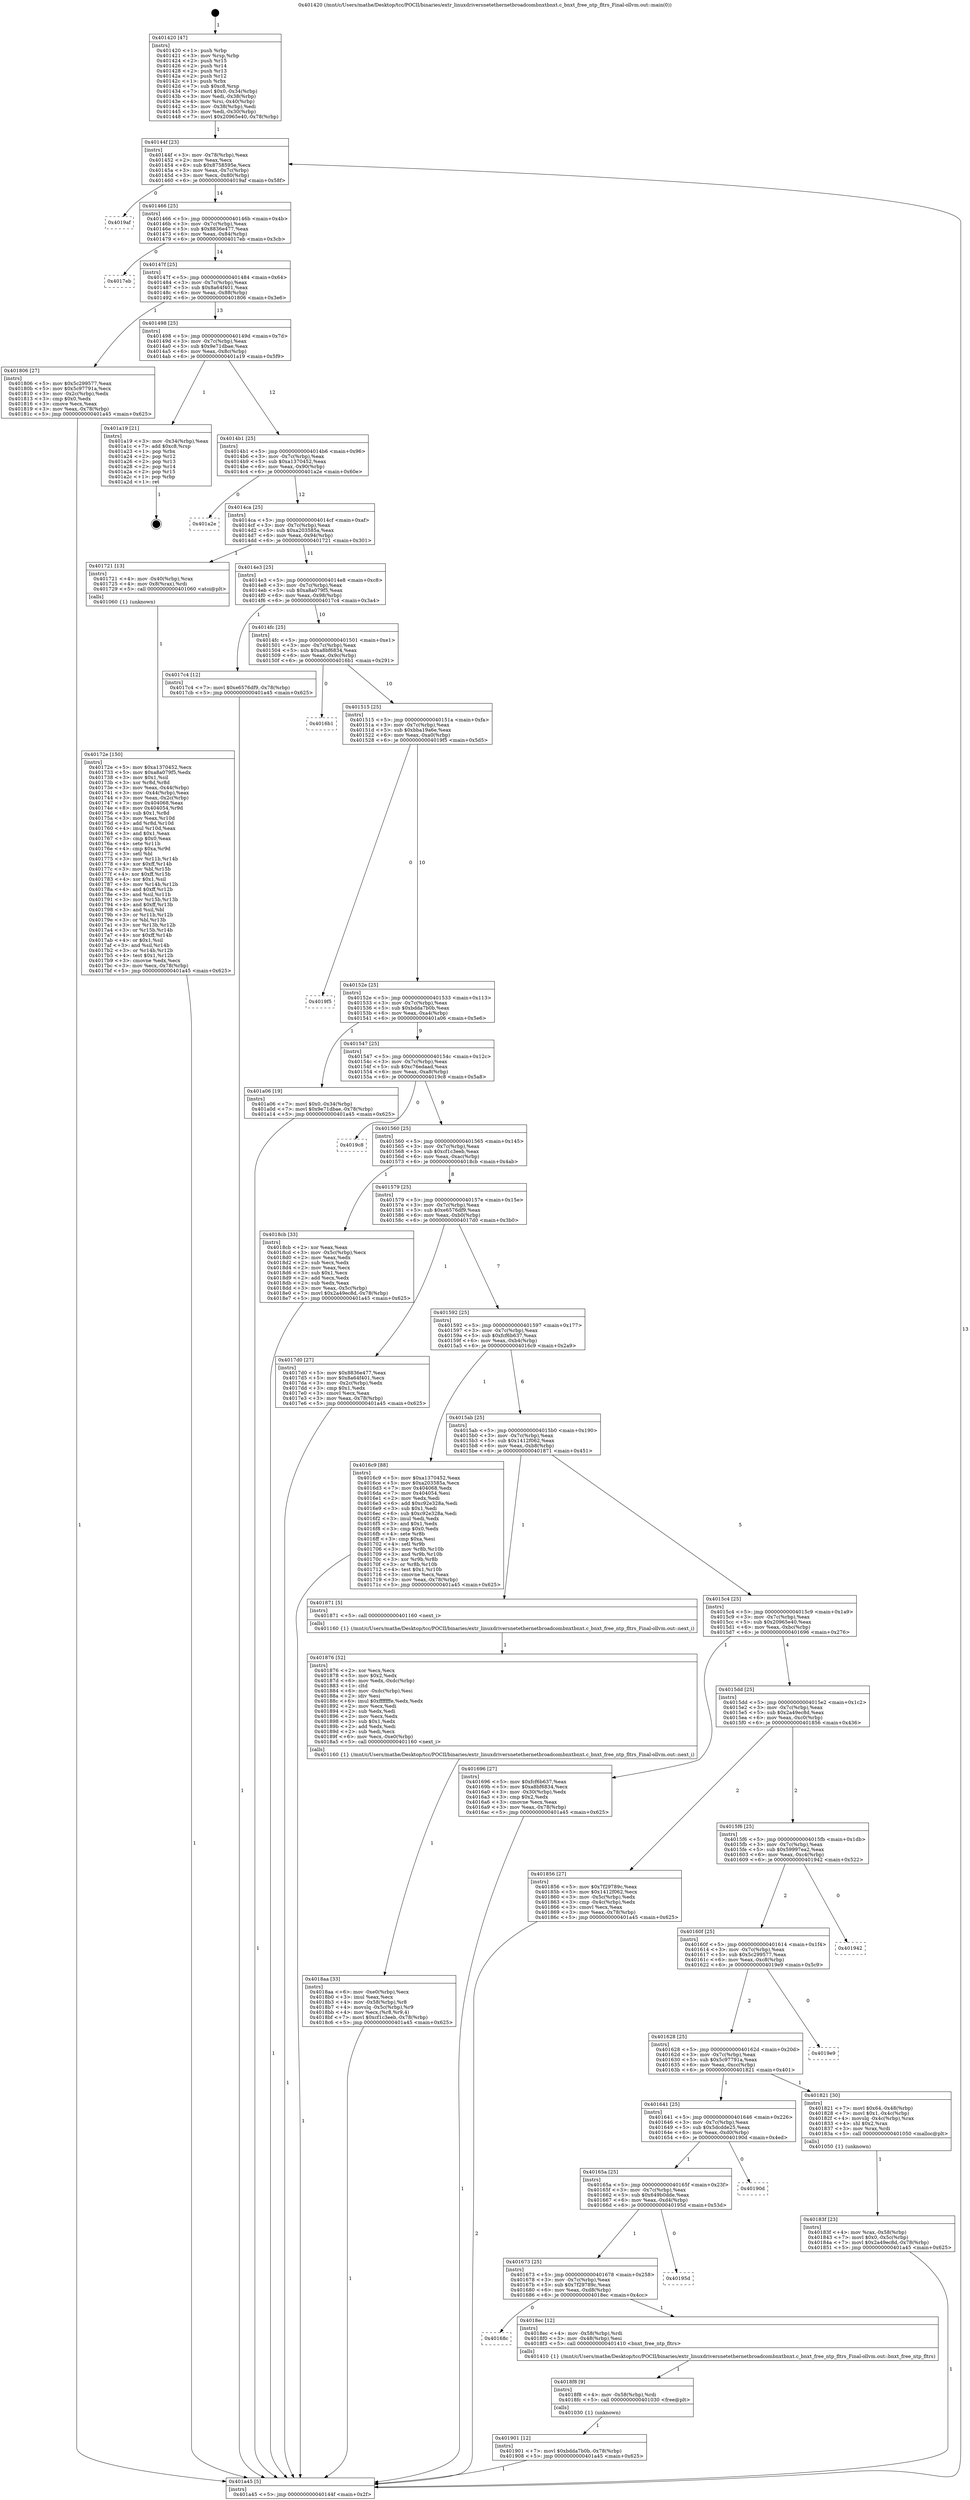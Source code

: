 digraph "0x401420" {
  label = "0x401420 (/mnt/c/Users/mathe/Desktop/tcc/POCII/binaries/extr_linuxdriversnetethernetbroadcombnxtbnxt.c_bnxt_free_ntp_fltrs_Final-ollvm.out::main(0))"
  labelloc = "t"
  node[shape=record]

  Entry [label="",width=0.3,height=0.3,shape=circle,fillcolor=black,style=filled]
  "0x40144f" [label="{
     0x40144f [23]\l
     | [instrs]\l
     &nbsp;&nbsp;0x40144f \<+3\>: mov -0x78(%rbp),%eax\l
     &nbsp;&nbsp;0x401452 \<+2\>: mov %eax,%ecx\l
     &nbsp;&nbsp;0x401454 \<+6\>: sub $0x8758595e,%ecx\l
     &nbsp;&nbsp;0x40145a \<+3\>: mov %eax,-0x7c(%rbp)\l
     &nbsp;&nbsp;0x40145d \<+3\>: mov %ecx,-0x80(%rbp)\l
     &nbsp;&nbsp;0x401460 \<+6\>: je 00000000004019af \<main+0x58f\>\l
  }"]
  "0x4019af" [label="{
     0x4019af\l
  }", style=dashed]
  "0x401466" [label="{
     0x401466 [25]\l
     | [instrs]\l
     &nbsp;&nbsp;0x401466 \<+5\>: jmp 000000000040146b \<main+0x4b\>\l
     &nbsp;&nbsp;0x40146b \<+3\>: mov -0x7c(%rbp),%eax\l
     &nbsp;&nbsp;0x40146e \<+5\>: sub $0x8836e477,%eax\l
     &nbsp;&nbsp;0x401473 \<+6\>: mov %eax,-0x84(%rbp)\l
     &nbsp;&nbsp;0x401479 \<+6\>: je 00000000004017eb \<main+0x3cb\>\l
  }"]
  Exit [label="",width=0.3,height=0.3,shape=circle,fillcolor=black,style=filled,peripheries=2]
  "0x4017eb" [label="{
     0x4017eb\l
  }", style=dashed]
  "0x40147f" [label="{
     0x40147f [25]\l
     | [instrs]\l
     &nbsp;&nbsp;0x40147f \<+5\>: jmp 0000000000401484 \<main+0x64\>\l
     &nbsp;&nbsp;0x401484 \<+3\>: mov -0x7c(%rbp),%eax\l
     &nbsp;&nbsp;0x401487 \<+5\>: sub $0x8a64f401,%eax\l
     &nbsp;&nbsp;0x40148c \<+6\>: mov %eax,-0x88(%rbp)\l
     &nbsp;&nbsp;0x401492 \<+6\>: je 0000000000401806 \<main+0x3e6\>\l
  }"]
  "0x401901" [label="{
     0x401901 [12]\l
     | [instrs]\l
     &nbsp;&nbsp;0x401901 \<+7\>: movl $0xbdda7b0b,-0x78(%rbp)\l
     &nbsp;&nbsp;0x401908 \<+5\>: jmp 0000000000401a45 \<main+0x625\>\l
  }"]
  "0x401806" [label="{
     0x401806 [27]\l
     | [instrs]\l
     &nbsp;&nbsp;0x401806 \<+5\>: mov $0x5c299577,%eax\l
     &nbsp;&nbsp;0x40180b \<+5\>: mov $0x5c97791a,%ecx\l
     &nbsp;&nbsp;0x401810 \<+3\>: mov -0x2c(%rbp),%edx\l
     &nbsp;&nbsp;0x401813 \<+3\>: cmp $0x0,%edx\l
     &nbsp;&nbsp;0x401816 \<+3\>: cmove %ecx,%eax\l
     &nbsp;&nbsp;0x401819 \<+3\>: mov %eax,-0x78(%rbp)\l
     &nbsp;&nbsp;0x40181c \<+5\>: jmp 0000000000401a45 \<main+0x625\>\l
  }"]
  "0x401498" [label="{
     0x401498 [25]\l
     | [instrs]\l
     &nbsp;&nbsp;0x401498 \<+5\>: jmp 000000000040149d \<main+0x7d\>\l
     &nbsp;&nbsp;0x40149d \<+3\>: mov -0x7c(%rbp),%eax\l
     &nbsp;&nbsp;0x4014a0 \<+5\>: sub $0x9e71dbae,%eax\l
     &nbsp;&nbsp;0x4014a5 \<+6\>: mov %eax,-0x8c(%rbp)\l
     &nbsp;&nbsp;0x4014ab \<+6\>: je 0000000000401a19 \<main+0x5f9\>\l
  }"]
  "0x4018f8" [label="{
     0x4018f8 [9]\l
     | [instrs]\l
     &nbsp;&nbsp;0x4018f8 \<+4\>: mov -0x58(%rbp),%rdi\l
     &nbsp;&nbsp;0x4018fc \<+5\>: call 0000000000401030 \<free@plt\>\l
     | [calls]\l
     &nbsp;&nbsp;0x401030 \{1\} (unknown)\l
  }"]
  "0x401a19" [label="{
     0x401a19 [21]\l
     | [instrs]\l
     &nbsp;&nbsp;0x401a19 \<+3\>: mov -0x34(%rbp),%eax\l
     &nbsp;&nbsp;0x401a1c \<+7\>: add $0xc8,%rsp\l
     &nbsp;&nbsp;0x401a23 \<+1\>: pop %rbx\l
     &nbsp;&nbsp;0x401a24 \<+2\>: pop %r12\l
     &nbsp;&nbsp;0x401a26 \<+2\>: pop %r13\l
     &nbsp;&nbsp;0x401a28 \<+2\>: pop %r14\l
     &nbsp;&nbsp;0x401a2a \<+2\>: pop %r15\l
     &nbsp;&nbsp;0x401a2c \<+1\>: pop %rbp\l
     &nbsp;&nbsp;0x401a2d \<+1\>: ret\l
  }"]
  "0x4014b1" [label="{
     0x4014b1 [25]\l
     | [instrs]\l
     &nbsp;&nbsp;0x4014b1 \<+5\>: jmp 00000000004014b6 \<main+0x96\>\l
     &nbsp;&nbsp;0x4014b6 \<+3\>: mov -0x7c(%rbp),%eax\l
     &nbsp;&nbsp;0x4014b9 \<+5\>: sub $0xa1370452,%eax\l
     &nbsp;&nbsp;0x4014be \<+6\>: mov %eax,-0x90(%rbp)\l
     &nbsp;&nbsp;0x4014c4 \<+6\>: je 0000000000401a2e \<main+0x60e\>\l
  }"]
  "0x40168c" [label="{
     0x40168c\l
  }", style=dashed]
  "0x401a2e" [label="{
     0x401a2e\l
  }", style=dashed]
  "0x4014ca" [label="{
     0x4014ca [25]\l
     | [instrs]\l
     &nbsp;&nbsp;0x4014ca \<+5\>: jmp 00000000004014cf \<main+0xaf\>\l
     &nbsp;&nbsp;0x4014cf \<+3\>: mov -0x7c(%rbp),%eax\l
     &nbsp;&nbsp;0x4014d2 \<+5\>: sub $0xa203585a,%eax\l
     &nbsp;&nbsp;0x4014d7 \<+6\>: mov %eax,-0x94(%rbp)\l
     &nbsp;&nbsp;0x4014dd \<+6\>: je 0000000000401721 \<main+0x301\>\l
  }"]
  "0x4018ec" [label="{
     0x4018ec [12]\l
     | [instrs]\l
     &nbsp;&nbsp;0x4018ec \<+4\>: mov -0x58(%rbp),%rdi\l
     &nbsp;&nbsp;0x4018f0 \<+3\>: mov -0x48(%rbp),%esi\l
     &nbsp;&nbsp;0x4018f3 \<+5\>: call 0000000000401410 \<bnxt_free_ntp_fltrs\>\l
     | [calls]\l
     &nbsp;&nbsp;0x401410 \{1\} (/mnt/c/Users/mathe/Desktop/tcc/POCII/binaries/extr_linuxdriversnetethernetbroadcombnxtbnxt.c_bnxt_free_ntp_fltrs_Final-ollvm.out::bnxt_free_ntp_fltrs)\l
  }"]
  "0x401721" [label="{
     0x401721 [13]\l
     | [instrs]\l
     &nbsp;&nbsp;0x401721 \<+4\>: mov -0x40(%rbp),%rax\l
     &nbsp;&nbsp;0x401725 \<+4\>: mov 0x8(%rax),%rdi\l
     &nbsp;&nbsp;0x401729 \<+5\>: call 0000000000401060 \<atoi@plt\>\l
     | [calls]\l
     &nbsp;&nbsp;0x401060 \{1\} (unknown)\l
  }"]
  "0x4014e3" [label="{
     0x4014e3 [25]\l
     | [instrs]\l
     &nbsp;&nbsp;0x4014e3 \<+5\>: jmp 00000000004014e8 \<main+0xc8\>\l
     &nbsp;&nbsp;0x4014e8 \<+3\>: mov -0x7c(%rbp),%eax\l
     &nbsp;&nbsp;0x4014eb \<+5\>: sub $0xa8a079f5,%eax\l
     &nbsp;&nbsp;0x4014f0 \<+6\>: mov %eax,-0x98(%rbp)\l
     &nbsp;&nbsp;0x4014f6 \<+6\>: je 00000000004017c4 \<main+0x3a4\>\l
  }"]
  "0x401673" [label="{
     0x401673 [25]\l
     | [instrs]\l
     &nbsp;&nbsp;0x401673 \<+5\>: jmp 0000000000401678 \<main+0x258\>\l
     &nbsp;&nbsp;0x401678 \<+3\>: mov -0x7c(%rbp),%eax\l
     &nbsp;&nbsp;0x40167b \<+5\>: sub $0x7f29789c,%eax\l
     &nbsp;&nbsp;0x401680 \<+6\>: mov %eax,-0xd8(%rbp)\l
     &nbsp;&nbsp;0x401686 \<+6\>: je 00000000004018ec \<main+0x4cc\>\l
  }"]
  "0x4017c4" [label="{
     0x4017c4 [12]\l
     | [instrs]\l
     &nbsp;&nbsp;0x4017c4 \<+7\>: movl $0xe6576df9,-0x78(%rbp)\l
     &nbsp;&nbsp;0x4017cb \<+5\>: jmp 0000000000401a45 \<main+0x625\>\l
  }"]
  "0x4014fc" [label="{
     0x4014fc [25]\l
     | [instrs]\l
     &nbsp;&nbsp;0x4014fc \<+5\>: jmp 0000000000401501 \<main+0xe1\>\l
     &nbsp;&nbsp;0x401501 \<+3\>: mov -0x7c(%rbp),%eax\l
     &nbsp;&nbsp;0x401504 \<+5\>: sub $0xa8bf6834,%eax\l
     &nbsp;&nbsp;0x401509 \<+6\>: mov %eax,-0x9c(%rbp)\l
     &nbsp;&nbsp;0x40150f \<+6\>: je 00000000004016b1 \<main+0x291\>\l
  }"]
  "0x40195d" [label="{
     0x40195d\l
  }", style=dashed]
  "0x4016b1" [label="{
     0x4016b1\l
  }", style=dashed]
  "0x401515" [label="{
     0x401515 [25]\l
     | [instrs]\l
     &nbsp;&nbsp;0x401515 \<+5\>: jmp 000000000040151a \<main+0xfa\>\l
     &nbsp;&nbsp;0x40151a \<+3\>: mov -0x7c(%rbp),%eax\l
     &nbsp;&nbsp;0x40151d \<+5\>: sub $0xbba19a6e,%eax\l
     &nbsp;&nbsp;0x401522 \<+6\>: mov %eax,-0xa0(%rbp)\l
     &nbsp;&nbsp;0x401528 \<+6\>: je 00000000004019f5 \<main+0x5d5\>\l
  }"]
  "0x40165a" [label="{
     0x40165a [25]\l
     | [instrs]\l
     &nbsp;&nbsp;0x40165a \<+5\>: jmp 000000000040165f \<main+0x23f\>\l
     &nbsp;&nbsp;0x40165f \<+3\>: mov -0x7c(%rbp),%eax\l
     &nbsp;&nbsp;0x401662 \<+5\>: sub $0x649b0dde,%eax\l
     &nbsp;&nbsp;0x401667 \<+6\>: mov %eax,-0xd4(%rbp)\l
     &nbsp;&nbsp;0x40166d \<+6\>: je 000000000040195d \<main+0x53d\>\l
  }"]
  "0x4019f5" [label="{
     0x4019f5\l
  }", style=dashed]
  "0x40152e" [label="{
     0x40152e [25]\l
     | [instrs]\l
     &nbsp;&nbsp;0x40152e \<+5\>: jmp 0000000000401533 \<main+0x113\>\l
     &nbsp;&nbsp;0x401533 \<+3\>: mov -0x7c(%rbp),%eax\l
     &nbsp;&nbsp;0x401536 \<+5\>: sub $0xbdda7b0b,%eax\l
     &nbsp;&nbsp;0x40153b \<+6\>: mov %eax,-0xa4(%rbp)\l
     &nbsp;&nbsp;0x401541 \<+6\>: je 0000000000401a06 \<main+0x5e6\>\l
  }"]
  "0x40190d" [label="{
     0x40190d\l
  }", style=dashed]
  "0x401a06" [label="{
     0x401a06 [19]\l
     | [instrs]\l
     &nbsp;&nbsp;0x401a06 \<+7\>: movl $0x0,-0x34(%rbp)\l
     &nbsp;&nbsp;0x401a0d \<+7\>: movl $0x9e71dbae,-0x78(%rbp)\l
     &nbsp;&nbsp;0x401a14 \<+5\>: jmp 0000000000401a45 \<main+0x625\>\l
  }"]
  "0x401547" [label="{
     0x401547 [25]\l
     | [instrs]\l
     &nbsp;&nbsp;0x401547 \<+5\>: jmp 000000000040154c \<main+0x12c\>\l
     &nbsp;&nbsp;0x40154c \<+3\>: mov -0x7c(%rbp),%eax\l
     &nbsp;&nbsp;0x40154f \<+5\>: sub $0xc76edaad,%eax\l
     &nbsp;&nbsp;0x401554 \<+6\>: mov %eax,-0xa8(%rbp)\l
     &nbsp;&nbsp;0x40155a \<+6\>: je 00000000004019c8 \<main+0x5a8\>\l
  }"]
  "0x4018aa" [label="{
     0x4018aa [33]\l
     | [instrs]\l
     &nbsp;&nbsp;0x4018aa \<+6\>: mov -0xe0(%rbp),%ecx\l
     &nbsp;&nbsp;0x4018b0 \<+3\>: imul %eax,%ecx\l
     &nbsp;&nbsp;0x4018b3 \<+4\>: mov -0x58(%rbp),%r8\l
     &nbsp;&nbsp;0x4018b7 \<+4\>: movslq -0x5c(%rbp),%r9\l
     &nbsp;&nbsp;0x4018bb \<+4\>: mov %ecx,(%r8,%r9,4)\l
     &nbsp;&nbsp;0x4018bf \<+7\>: movl $0xcf1c3eeb,-0x78(%rbp)\l
     &nbsp;&nbsp;0x4018c6 \<+5\>: jmp 0000000000401a45 \<main+0x625\>\l
  }"]
  "0x4019c8" [label="{
     0x4019c8\l
  }", style=dashed]
  "0x401560" [label="{
     0x401560 [25]\l
     | [instrs]\l
     &nbsp;&nbsp;0x401560 \<+5\>: jmp 0000000000401565 \<main+0x145\>\l
     &nbsp;&nbsp;0x401565 \<+3\>: mov -0x7c(%rbp),%eax\l
     &nbsp;&nbsp;0x401568 \<+5\>: sub $0xcf1c3eeb,%eax\l
     &nbsp;&nbsp;0x40156d \<+6\>: mov %eax,-0xac(%rbp)\l
     &nbsp;&nbsp;0x401573 \<+6\>: je 00000000004018cb \<main+0x4ab\>\l
  }"]
  "0x401876" [label="{
     0x401876 [52]\l
     | [instrs]\l
     &nbsp;&nbsp;0x401876 \<+2\>: xor %ecx,%ecx\l
     &nbsp;&nbsp;0x401878 \<+5\>: mov $0x2,%edx\l
     &nbsp;&nbsp;0x40187d \<+6\>: mov %edx,-0xdc(%rbp)\l
     &nbsp;&nbsp;0x401883 \<+1\>: cltd\l
     &nbsp;&nbsp;0x401884 \<+6\>: mov -0xdc(%rbp),%esi\l
     &nbsp;&nbsp;0x40188a \<+2\>: idiv %esi\l
     &nbsp;&nbsp;0x40188c \<+6\>: imul $0xfffffffe,%edx,%edx\l
     &nbsp;&nbsp;0x401892 \<+2\>: mov %ecx,%edi\l
     &nbsp;&nbsp;0x401894 \<+2\>: sub %edx,%edi\l
     &nbsp;&nbsp;0x401896 \<+2\>: mov %ecx,%edx\l
     &nbsp;&nbsp;0x401898 \<+3\>: sub $0x1,%edx\l
     &nbsp;&nbsp;0x40189b \<+2\>: add %edx,%edi\l
     &nbsp;&nbsp;0x40189d \<+2\>: sub %edi,%ecx\l
     &nbsp;&nbsp;0x40189f \<+6\>: mov %ecx,-0xe0(%rbp)\l
     &nbsp;&nbsp;0x4018a5 \<+5\>: call 0000000000401160 \<next_i\>\l
     | [calls]\l
     &nbsp;&nbsp;0x401160 \{1\} (/mnt/c/Users/mathe/Desktop/tcc/POCII/binaries/extr_linuxdriversnetethernetbroadcombnxtbnxt.c_bnxt_free_ntp_fltrs_Final-ollvm.out::next_i)\l
  }"]
  "0x4018cb" [label="{
     0x4018cb [33]\l
     | [instrs]\l
     &nbsp;&nbsp;0x4018cb \<+2\>: xor %eax,%eax\l
     &nbsp;&nbsp;0x4018cd \<+3\>: mov -0x5c(%rbp),%ecx\l
     &nbsp;&nbsp;0x4018d0 \<+2\>: mov %eax,%edx\l
     &nbsp;&nbsp;0x4018d2 \<+2\>: sub %ecx,%edx\l
     &nbsp;&nbsp;0x4018d4 \<+2\>: mov %eax,%ecx\l
     &nbsp;&nbsp;0x4018d6 \<+3\>: sub $0x1,%ecx\l
     &nbsp;&nbsp;0x4018d9 \<+2\>: add %ecx,%edx\l
     &nbsp;&nbsp;0x4018db \<+2\>: sub %edx,%eax\l
     &nbsp;&nbsp;0x4018dd \<+3\>: mov %eax,-0x5c(%rbp)\l
     &nbsp;&nbsp;0x4018e0 \<+7\>: movl $0x2a49ec8d,-0x78(%rbp)\l
     &nbsp;&nbsp;0x4018e7 \<+5\>: jmp 0000000000401a45 \<main+0x625\>\l
  }"]
  "0x401579" [label="{
     0x401579 [25]\l
     | [instrs]\l
     &nbsp;&nbsp;0x401579 \<+5\>: jmp 000000000040157e \<main+0x15e\>\l
     &nbsp;&nbsp;0x40157e \<+3\>: mov -0x7c(%rbp),%eax\l
     &nbsp;&nbsp;0x401581 \<+5\>: sub $0xe6576df9,%eax\l
     &nbsp;&nbsp;0x401586 \<+6\>: mov %eax,-0xb0(%rbp)\l
     &nbsp;&nbsp;0x40158c \<+6\>: je 00000000004017d0 \<main+0x3b0\>\l
  }"]
  "0x40183f" [label="{
     0x40183f [23]\l
     | [instrs]\l
     &nbsp;&nbsp;0x40183f \<+4\>: mov %rax,-0x58(%rbp)\l
     &nbsp;&nbsp;0x401843 \<+7\>: movl $0x0,-0x5c(%rbp)\l
     &nbsp;&nbsp;0x40184a \<+7\>: movl $0x2a49ec8d,-0x78(%rbp)\l
     &nbsp;&nbsp;0x401851 \<+5\>: jmp 0000000000401a45 \<main+0x625\>\l
  }"]
  "0x4017d0" [label="{
     0x4017d0 [27]\l
     | [instrs]\l
     &nbsp;&nbsp;0x4017d0 \<+5\>: mov $0x8836e477,%eax\l
     &nbsp;&nbsp;0x4017d5 \<+5\>: mov $0x8a64f401,%ecx\l
     &nbsp;&nbsp;0x4017da \<+3\>: mov -0x2c(%rbp),%edx\l
     &nbsp;&nbsp;0x4017dd \<+3\>: cmp $0x1,%edx\l
     &nbsp;&nbsp;0x4017e0 \<+3\>: cmovl %ecx,%eax\l
     &nbsp;&nbsp;0x4017e3 \<+3\>: mov %eax,-0x78(%rbp)\l
     &nbsp;&nbsp;0x4017e6 \<+5\>: jmp 0000000000401a45 \<main+0x625\>\l
  }"]
  "0x401592" [label="{
     0x401592 [25]\l
     | [instrs]\l
     &nbsp;&nbsp;0x401592 \<+5\>: jmp 0000000000401597 \<main+0x177\>\l
     &nbsp;&nbsp;0x401597 \<+3\>: mov -0x7c(%rbp),%eax\l
     &nbsp;&nbsp;0x40159a \<+5\>: sub $0xfcf6b637,%eax\l
     &nbsp;&nbsp;0x40159f \<+6\>: mov %eax,-0xb4(%rbp)\l
     &nbsp;&nbsp;0x4015a5 \<+6\>: je 00000000004016c9 \<main+0x2a9\>\l
  }"]
  "0x401641" [label="{
     0x401641 [25]\l
     | [instrs]\l
     &nbsp;&nbsp;0x401641 \<+5\>: jmp 0000000000401646 \<main+0x226\>\l
     &nbsp;&nbsp;0x401646 \<+3\>: mov -0x7c(%rbp),%eax\l
     &nbsp;&nbsp;0x401649 \<+5\>: sub $0x5dcdde25,%eax\l
     &nbsp;&nbsp;0x40164e \<+6\>: mov %eax,-0xd0(%rbp)\l
     &nbsp;&nbsp;0x401654 \<+6\>: je 000000000040190d \<main+0x4ed\>\l
  }"]
  "0x4016c9" [label="{
     0x4016c9 [88]\l
     | [instrs]\l
     &nbsp;&nbsp;0x4016c9 \<+5\>: mov $0xa1370452,%eax\l
     &nbsp;&nbsp;0x4016ce \<+5\>: mov $0xa203585a,%ecx\l
     &nbsp;&nbsp;0x4016d3 \<+7\>: mov 0x404068,%edx\l
     &nbsp;&nbsp;0x4016da \<+7\>: mov 0x404054,%esi\l
     &nbsp;&nbsp;0x4016e1 \<+2\>: mov %edx,%edi\l
     &nbsp;&nbsp;0x4016e3 \<+6\>: add $0xc92e328a,%edi\l
     &nbsp;&nbsp;0x4016e9 \<+3\>: sub $0x1,%edi\l
     &nbsp;&nbsp;0x4016ec \<+6\>: sub $0xc92e328a,%edi\l
     &nbsp;&nbsp;0x4016f2 \<+3\>: imul %edi,%edx\l
     &nbsp;&nbsp;0x4016f5 \<+3\>: and $0x1,%edx\l
     &nbsp;&nbsp;0x4016f8 \<+3\>: cmp $0x0,%edx\l
     &nbsp;&nbsp;0x4016fb \<+4\>: sete %r8b\l
     &nbsp;&nbsp;0x4016ff \<+3\>: cmp $0xa,%esi\l
     &nbsp;&nbsp;0x401702 \<+4\>: setl %r9b\l
     &nbsp;&nbsp;0x401706 \<+3\>: mov %r8b,%r10b\l
     &nbsp;&nbsp;0x401709 \<+3\>: and %r9b,%r10b\l
     &nbsp;&nbsp;0x40170c \<+3\>: xor %r9b,%r8b\l
     &nbsp;&nbsp;0x40170f \<+3\>: or %r8b,%r10b\l
     &nbsp;&nbsp;0x401712 \<+4\>: test $0x1,%r10b\l
     &nbsp;&nbsp;0x401716 \<+3\>: cmovne %ecx,%eax\l
     &nbsp;&nbsp;0x401719 \<+3\>: mov %eax,-0x78(%rbp)\l
     &nbsp;&nbsp;0x40171c \<+5\>: jmp 0000000000401a45 \<main+0x625\>\l
  }"]
  "0x4015ab" [label="{
     0x4015ab [25]\l
     | [instrs]\l
     &nbsp;&nbsp;0x4015ab \<+5\>: jmp 00000000004015b0 \<main+0x190\>\l
     &nbsp;&nbsp;0x4015b0 \<+3\>: mov -0x7c(%rbp),%eax\l
     &nbsp;&nbsp;0x4015b3 \<+5\>: sub $0x1412f062,%eax\l
     &nbsp;&nbsp;0x4015b8 \<+6\>: mov %eax,-0xb8(%rbp)\l
     &nbsp;&nbsp;0x4015be \<+6\>: je 0000000000401871 \<main+0x451\>\l
  }"]
  "0x401821" [label="{
     0x401821 [30]\l
     | [instrs]\l
     &nbsp;&nbsp;0x401821 \<+7\>: movl $0x64,-0x48(%rbp)\l
     &nbsp;&nbsp;0x401828 \<+7\>: movl $0x1,-0x4c(%rbp)\l
     &nbsp;&nbsp;0x40182f \<+4\>: movslq -0x4c(%rbp),%rax\l
     &nbsp;&nbsp;0x401833 \<+4\>: shl $0x2,%rax\l
     &nbsp;&nbsp;0x401837 \<+3\>: mov %rax,%rdi\l
     &nbsp;&nbsp;0x40183a \<+5\>: call 0000000000401050 \<malloc@plt\>\l
     | [calls]\l
     &nbsp;&nbsp;0x401050 \{1\} (unknown)\l
  }"]
  "0x401871" [label="{
     0x401871 [5]\l
     | [instrs]\l
     &nbsp;&nbsp;0x401871 \<+5\>: call 0000000000401160 \<next_i\>\l
     | [calls]\l
     &nbsp;&nbsp;0x401160 \{1\} (/mnt/c/Users/mathe/Desktop/tcc/POCII/binaries/extr_linuxdriversnetethernetbroadcombnxtbnxt.c_bnxt_free_ntp_fltrs_Final-ollvm.out::next_i)\l
  }"]
  "0x4015c4" [label="{
     0x4015c4 [25]\l
     | [instrs]\l
     &nbsp;&nbsp;0x4015c4 \<+5\>: jmp 00000000004015c9 \<main+0x1a9\>\l
     &nbsp;&nbsp;0x4015c9 \<+3\>: mov -0x7c(%rbp),%eax\l
     &nbsp;&nbsp;0x4015cc \<+5\>: sub $0x20965e40,%eax\l
     &nbsp;&nbsp;0x4015d1 \<+6\>: mov %eax,-0xbc(%rbp)\l
     &nbsp;&nbsp;0x4015d7 \<+6\>: je 0000000000401696 \<main+0x276\>\l
  }"]
  "0x401628" [label="{
     0x401628 [25]\l
     | [instrs]\l
     &nbsp;&nbsp;0x401628 \<+5\>: jmp 000000000040162d \<main+0x20d\>\l
     &nbsp;&nbsp;0x40162d \<+3\>: mov -0x7c(%rbp),%eax\l
     &nbsp;&nbsp;0x401630 \<+5\>: sub $0x5c97791a,%eax\l
     &nbsp;&nbsp;0x401635 \<+6\>: mov %eax,-0xcc(%rbp)\l
     &nbsp;&nbsp;0x40163b \<+6\>: je 0000000000401821 \<main+0x401\>\l
  }"]
  "0x401696" [label="{
     0x401696 [27]\l
     | [instrs]\l
     &nbsp;&nbsp;0x401696 \<+5\>: mov $0xfcf6b637,%eax\l
     &nbsp;&nbsp;0x40169b \<+5\>: mov $0xa8bf6834,%ecx\l
     &nbsp;&nbsp;0x4016a0 \<+3\>: mov -0x30(%rbp),%edx\l
     &nbsp;&nbsp;0x4016a3 \<+3\>: cmp $0x2,%edx\l
     &nbsp;&nbsp;0x4016a6 \<+3\>: cmovne %ecx,%eax\l
     &nbsp;&nbsp;0x4016a9 \<+3\>: mov %eax,-0x78(%rbp)\l
     &nbsp;&nbsp;0x4016ac \<+5\>: jmp 0000000000401a45 \<main+0x625\>\l
  }"]
  "0x4015dd" [label="{
     0x4015dd [25]\l
     | [instrs]\l
     &nbsp;&nbsp;0x4015dd \<+5\>: jmp 00000000004015e2 \<main+0x1c2\>\l
     &nbsp;&nbsp;0x4015e2 \<+3\>: mov -0x7c(%rbp),%eax\l
     &nbsp;&nbsp;0x4015e5 \<+5\>: sub $0x2a49ec8d,%eax\l
     &nbsp;&nbsp;0x4015ea \<+6\>: mov %eax,-0xc0(%rbp)\l
     &nbsp;&nbsp;0x4015f0 \<+6\>: je 0000000000401856 \<main+0x436\>\l
  }"]
  "0x401a45" [label="{
     0x401a45 [5]\l
     | [instrs]\l
     &nbsp;&nbsp;0x401a45 \<+5\>: jmp 000000000040144f \<main+0x2f\>\l
  }"]
  "0x401420" [label="{
     0x401420 [47]\l
     | [instrs]\l
     &nbsp;&nbsp;0x401420 \<+1\>: push %rbp\l
     &nbsp;&nbsp;0x401421 \<+3\>: mov %rsp,%rbp\l
     &nbsp;&nbsp;0x401424 \<+2\>: push %r15\l
     &nbsp;&nbsp;0x401426 \<+2\>: push %r14\l
     &nbsp;&nbsp;0x401428 \<+2\>: push %r13\l
     &nbsp;&nbsp;0x40142a \<+2\>: push %r12\l
     &nbsp;&nbsp;0x40142c \<+1\>: push %rbx\l
     &nbsp;&nbsp;0x40142d \<+7\>: sub $0xc8,%rsp\l
     &nbsp;&nbsp;0x401434 \<+7\>: movl $0x0,-0x34(%rbp)\l
     &nbsp;&nbsp;0x40143b \<+3\>: mov %edi,-0x38(%rbp)\l
     &nbsp;&nbsp;0x40143e \<+4\>: mov %rsi,-0x40(%rbp)\l
     &nbsp;&nbsp;0x401442 \<+3\>: mov -0x38(%rbp),%edi\l
     &nbsp;&nbsp;0x401445 \<+3\>: mov %edi,-0x30(%rbp)\l
     &nbsp;&nbsp;0x401448 \<+7\>: movl $0x20965e40,-0x78(%rbp)\l
  }"]
  "0x40172e" [label="{
     0x40172e [150]\l
     | [instrs]\l
     &nbsp;&nbsp;0x40172e \<+5\>: mov $0xa1370452,%ecx\l
     &nbsp;&nbsp;0x401733 \<+5\>: mov $0xa8a079f5,%edx\l
     &nbsp;&nbsp;0x401738 \<+3\>: mov $0x1,%sil\l
     &nbsp;&nbsp;0x40173b \<+3\>: xor %r8d,%r8d\l
     &nbsp;&nbsp;0x40173e \<+3\>: mov %eax,-0x44(%rbp)\l
     &nbsp;&nbsp;0x401741 \<+3\>: mov -0x44(%rbp),%eax\l
     &nbsp;&nbsp;0x401744 \<+3\>: mov %eax,-0x2c(%rbp)\l
     &nbsp;&nbsp;0x401747 \<+7\>: mov 0x404068,%eax\l
     &nbsp;&nbsp;0x40174e \<+8\>: mov 0x404054,%r9d\l
     &nbsp;&nbsp;0x401756 \<+4\>: sub $0x1,%r8d\l
     &nbsp;&nbsp;0x40175a \<+3\>: mov %eax,%r10d\l
     &nbsp;&nbsp;0x40175d \<+3\>: add %r8d,%r10d\l
     &nbsp;&nbsp;0x401760 \<+4\>: imul %r10d,%eax\l
     &nbsp;&nbsp;0x401764 \<+3\>: and $0x1,%eax\l
     &nbsp;&nbsp;0x401767 \<+3\>: cmp $0x0,%eax\l
     &nbsp;&nbsp;0x40176a \<+4\>: sete %r11b\l
     &nbsp;&nbsp;0x40176e \<+4\>: cmp $0xa,%r9d\l
     &nbsp;&nbsp;0x401772 \<+3\>: setl %bl\l
     &nbsp;&nbsp;0x401775 \<+3\>: mov %r11b,%r14b\l
     &nbsp;&nbsp;0x401778 \<+4\>: xor $0xff,%r14b\l
     &nbsp;&nbsp;0x40177c \<+3\>: mov %bl,%r15b\l
     &nbsp;&nbsp;0x40177f \<+4\>: xor $0xff,%r15b\l
     &nbsp;&nbsp;0x401783 \<+4\>: xor $0x1,%sil\l
     &nbsp;&nbsp;0x401787 \<+3\>: mov %r14b,%r12b\l
     &nbsp;&nbsp;0x40178a \<+4\>: and $0xff,%r12b\l
     &nbsp;&nbsp;0x40178e \<+3\>: and %sil,%r11b\l
     &nbsp;&nbsp;0x401791 \<+3\>: mov %r15b,%r13b\l
     &nbsp;&nbsp;0x401794 \<+4\>: and $0xff,%r13b\l
     &nbsp;&nbsp;0x401798 \<+3\>: and %sil,%bl\l
     &nbsp;&nbsp;0x40179b \<+3\>: or %r11b,%r12b\l
     &nbsp;&nbsp;0x40179e \<+3\>: or %bl,%r13b\l
     &nbsp;&nbsp;0x4017a1 \<+3\>: xor %r13b,%r12b\l
     &nbsp;&nbsp;0x4017a4 \<+3\>: or %r15b,%r14b\l
     &nbsp;&nbsp;0x4017a7 \<+4\>: xor $0xff,%r14b\l
     &nbsp;&nbsp;0x4017ab \<+4\>: or $0x1,%sil\l
     &nbsp;&nbsp;0x4017af \<+3\>: and %sil,%r14b\l
     &nbsp;&nbsp;0x4017b2 \<+3\>: or %r14b,%r12b\l
     &nbsp;&nbsp;0x4017b5 \<+4\>: test $0x1,%r12b\l
     &nbsp;&nbsp;0x4017b9 \<+3\>: cmovne %edx,%ecx\l
     &nbsp;&nbsp;0x4017bc \<+3\>: mov %ecx,-0x78(%rbp)\l
     &nbsp;&nbsp;0x4017bf \<+5\>: jmp 0000000000401a45 \<main+0x625\>\l
  }"]
  "0x4019e9" [label="{
     0x4019e9\l
  }", style=dashed]
  "0x401856" [label="{
     0x401856 [27]\l
     | [instrs]\l
     &nbsp;&nbsp;0x401856 \<+5\>: mov $0x7f29789c,%eax\l
     &nbsp;&nbsp;0x40185b \<+5\>: mov $0x1412f062,%ecx\l
     &nbsp;&nbsp;0x401860 \<+3\>: mov -0x5c(%rbp),%edx\l
     &nbsp;&nbsp;0x401863 \<+3\>: cmp -0x4c(%rbp),%edx\l
     &nbsp;&nbsp;0x401866 \<+3\>: cmovl %ecx,%eax\l
     &nbsp;&nbsp;0x401869 \<+3\>: mov %eax,-0x78(%rbp)\l
     &nbsp;&nbsp;0x40186c \<+5\>: jmp 0000000000401a45 \<main+0x625\>\l
  }"]
  "0x4015f6" [label="{
     0x4015f6 [25]\l
     | [instrs]\l
     &nbsp;&nbsp;0x4015f6 \<+5\>: jmp 00000000004015fb \<main+0x1db\>\l
     &nbsp;&nbsp;0x4015fb \<+3\>: mov -0x7c(%rbp),%eax\l
     &nbsp;&nbsp;0x4015fe \<+5\>: sub $0x59997ea2,%eax\l
     &nbsp;&nbsp;0x401603 \<+6\>: mov %eax,-0xc4(%rbp)\l
     &nbsp;&nbsp;0x401609 \<+6\>: je 0000000000401942 \<main+0x522\>\l
  }"]
  "0x40160f" [label="{
     0x40160f [25]\l
     | [instrs]\l
     &nbsp;&nbsp;0x40160f \<+5\>: jmp 0000000000401614 \<main+0x1f4\>\l
     &nbsp;&nbsp;0x401614 \<+3\>: mov -0x7c(%rbp),%eax\l
     &nbsp;&nbsp;0x401617 \<+5\>: sub $0x5c299577,%eax\l
     &nbsp;&nbsp;0x40161c \<+6\>: mov %eax,-0xc8(%rbp)\l
     &nbsp;&nbsp;0x401622 \<+6\>: je 00000000004019e9 \<main+0x5c9\>\l
  }"]
  "0x401942" [label="{
     0x401942\l
  }", style=dashed]
  Entry -> "0x401420" [label=" 1"]
  "0x40144f" -> "0x4019af" [label=" 0"]
  "0x40144f" -> "0x401466" [label=" 14"]
  "0x401a19" -> Exit [label=" 1"]
  "0x401466" -> "0x4017eb" [label=" 0"]
  "0x401466" -> "0x40147f" [label=" 14"]
  "0x401a06" -> "0x401a45" [label=" 1"]
  "0x40147f" -> "0x401806" [label=" 1"]
  "0x40147f" -> "0x401498" [label=" 13"]
  "0x401901" -> "0x401a45" [label=" 1"]
  "0x401498" -> "0x401a19" [label=" 1"]
  "0x401498" -> "0x4014b1" [label=" 12"]
  "0x4018f8" -> "0x401901" [label=" 1"]
  "0x4014b1" -> "0x401a2e" [label=" 0"]
  "0x4014b1" -> "0x4014ca" [label=" 12"]
  "0x4018ec" -> "0x4018f8" [label=" 1"]
  "0x4014ca" -> "0x401721" [label=" 1"]
  "0x4014ca" -> "0x4014e3" [label=" 11"]
  "0x401673" -> "0x40168c" [label=" 0"]
  "0x4014e3" -> "0x4017c4" [label=" 1"]
  "0x4014e3" -> "0x4014fc" [label=" 10"]
  "0x401673" -> "0x4018ec" [label=" 1"]
  "0x4014fc" -> "0x4016b1" [label=" 0"]
  "0x4014fc" -> "0x401515" [label=" 10"]
  "0x40165a" -> "0x401673" [label=" 1"]
  "0x401515" -> "0x4019f5" [label=" 0"]
  "0x401515" -> "0x40152e" [label=" 10"]
  "0x40165a" -> "0x40195d" [label=" 0"]
  "0x40152e" -> "0x401a06" [label=" 1"]
  "0x40152e" -> "0x401547" [label=" 9"]
  "0x401641" -> "0x40165a" [label=" 1"]
  "0x401547" -> "0x4019c8" [label=" 0"]
  "0x401547" -> "0x401560" [label=" 9"]
  "0x401641" -> "0x40190d" [label=" 0"]
  "0x401560" -> "0x4018cb" [label=" 1"]
  "0x401560" -> "0x401579" [label=" 8"]
  "0x4018cb" -> "0x401a45" [label=" 1"]
  "0x401579" -> "0x4017d0" [label=" 1"]
  "0x401579" -> "0x401592" [label=" 7"]
  "0x4018aa" -> "0x401a45" [label=" 1"]
  "0x401592" -> "0x4016c9" [label=" 1"]
  "0x401592" -> "0x4015ab" [label=" 6"]
  "0x401876" -> "0x4018aa" [label=" 1"]
  "0x4015ab" -> "0x401871" [label=" 1"]
  "0x4015ab" -> "0x4015c4" [label=" 5"]
  "0x401871" -> "0x401876" [label=" 1"]
  "0x4015c4" -> "0x401696" [label=" 1"]
  "0x4015c4" -> "0x4015dd" [label=" 4"]
  "0x401696" -> "0x401a45" [label=" 1"]
  "0x401420" -> "0x40144f" [label=" 1"]
  "0x401a45" -> "0x40144f" [label=" 13"]
  "0x4016c9" -> "0x401a45" [label=" 1"]
  "0x401721" -> "0x40172e" [label=" 1"]
  "0x40172e" -> "0x401a45" [label=" 1"]
  "0x4017c4" -> "0x401a45" [label=" 1"]
  "0x4017d0" -> "0x401a45" [label=" 1"]
  "0x401806" -> "0x401a45" [label=" 1"]
  "0x40183f" -> "0x401a45" [label=" 1"]
  "0x4015dd" -> "0x401856" [label=" 2"]
  "0x4015dd" -> "0x4015f6" [label=" 2"]
  "0x401821" -> "0x40183f" [label=" 1"]
  "0x4015f6" -> "0x401942" [label=" 0"]
  "0x4015f6" -> "0x40160f" [label=" 2"]
  "0x401628" -> "0x401641" [label=" 1"]
  "0x40160f" -> "0x4019e9" [label=" 0"]
  "0x40160f" -> "0x401628" [label=" 2"]
  "0x401856" -> "0x401a45" [label=" 2"]
  "0x401628" -> "0x401821" [label=" 1"]
}
